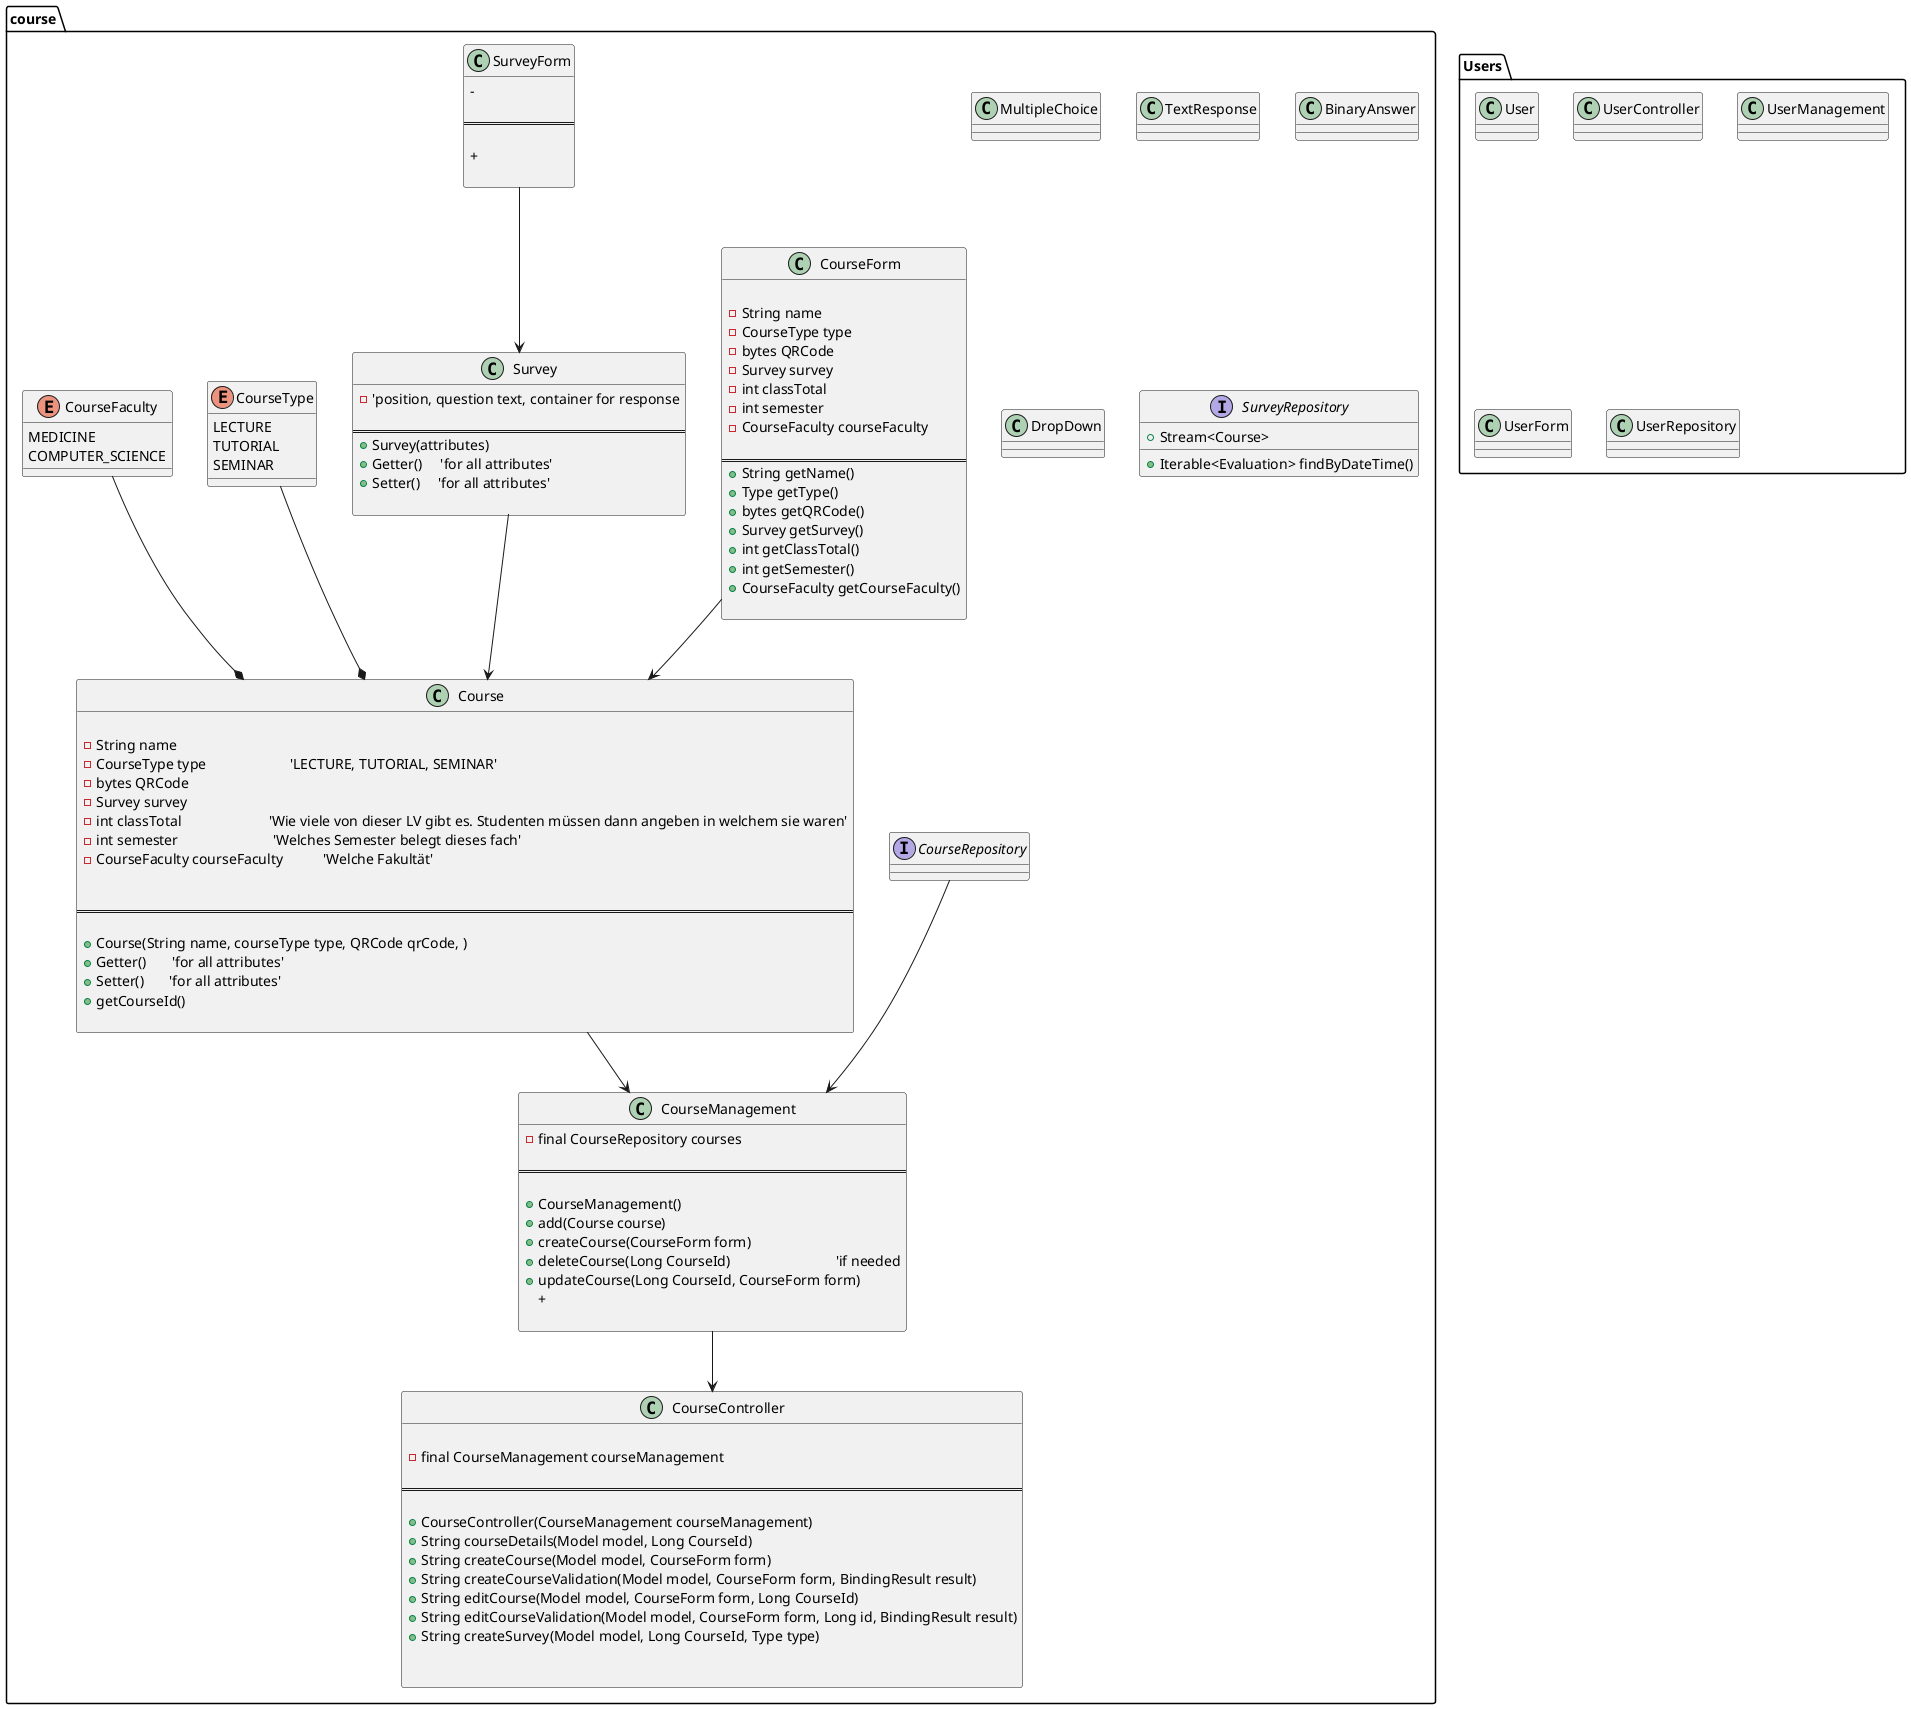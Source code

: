 
' -------------------------------------------- Questions and TO-DO ---------------------------------------------


'Find out how to randomise id's in spring and have them be alphanumerical'

'Have to think about how we stucture courses. Course is a concrete instance of either Tut, VL or Sem, so there has to
'be a level above. What is level above called, is this a seperate package?

'Should Course and Survey be in seperate Packages?'

'Müssen wir das Jahr abspecihern, damit ein kurs im nächsten jahr wieder unter dem gleichen namen erstellt werden kann
'Weil eigentlich darf es im gleichen Jahr/Sem nicht zweimal das gleiche fach geben...'

' --------------------------------------------------------------------------------------------------------------

@startuml qovaArchitecture 


package course{

    'Finalised'
    class Course{
        
        - String name
        - CourseType type                       'LECTURE, TUTORIAL, SEMINAR'
        - bytes QRCode
        - Survey survey
        - int classTotal                        'Wie viele von dieser LV gibt es. Studenten müssen dann angeben in welchem sie waren'
        - int semester                          'Welches Semester belegt dieses fach'
        - CourseFaculty courseFaculty           'Welche Fakultät'


        ' + Long UserId?                    Die würde dann beim erstellen mitgegeben werden, damit man dann einen kurs immer
        '                                   einen besitzer zuweisen kann. Weiß aber nicht wie das mit den schibole login dann 
        '                                   in der realität aussieht...
==

        'Constructor'
        + Course(String name, courseType type, QRCode qrCode, )
        + Getter()       'for all attributes' 
        + Setter()       'for all attributes' 
        + getCourseId()

    }




    'In Progress'
    class CourseController{
       
        - final CourseManagement courseManagement

==

            'Constructor'
        + CourseController(CourseManagement courseManagement) 
            'GetMapping method'
        + String courseDetails(Model model, Long CourseId)
            'GetMapping method'
        + String createCourse(Model model, CourseForm form)         
            'PostMapping method to verify user input'                            
        + String createCourseValidation(Model model, CourseForm form, BindingResult result)
            'GetMapping method'
        + String editCourse(Model model, CourseForm form, Long CourseId)
            'PostMapping method to validate user input'
        + String editCourseValidation(Model model, CourseForm form, Long id, BindingResult result)
            'GetMapping method. Survey wird allein anhand lehrveranstaltung kreiert. QR code übergibt nur 
            'course.
        +String createSurvey(Model model, Long CourseId, Type type)


    }




    'In Progress'
    class CourseManagement{
        - final CourseRepository courses

==

        + CourseManagement()
        + add(Course course)
        + createCourse(CourseForm form)
        + deleteCourse(Long CourseId)                             'if needed
        + updateCourse(Long CourseId, CourseForm form)
        + 

    }




    class CourseForm {
    
        - String name
        - CourseType type                       
        - bytes QRCode
        - Survey survey
        - int classTotal                        
        - int semester                          
        - CourseFaculty courseFaculty           

==
        + String getName()
        + Type getType()
        + bytes getQRCode()
        + Survey getSurvey()
        + int getClassTotal()
        + int getSemester()
        + CourseFaculty getCourseFaculty()

    }





    class Survey {
        -     'position, question text, container for response

==
        + Survey(attributes)
        + Getter()     'for all attributes'
        + Setter()     'for all attributes'

    }

    class SurveyForm {
        'todo'
        - 

==

        'todo'
        + 

    }




    class MultipleChoice {

    }

    class TextResponse{

    }

    class BinaryAnswer{

    }

    class DropDown{

    }





    interface CourseRepository {
        'if filtern is necessary, methods are added here' 
    }

    interface SurveyRepository {
        'All findBy methods are added here. Will have to see how they want this filtered
        
        + Stream<Course>
        + Iterable<Evaluation> findByDateTime()


    }









    enum CourseType {
        LECTURE
        TUTORIAL
        SEMINAR
        'comment'
    }

    enum CourseFaculty {
        MEDICINE
        COMPUTER_SCIENCE
        'usw.'
    }


    'Relations'
    CourseType --* Course
    CourseFaculty --* Course
    Course --> CourseManagement
    CourseRepository --> CourseManagement
    CourseManagement --> CourseController
    CourseForm --> Course

    Survey --> Course
    SurveyForm --> Survey


}


'User Package. Need to think about security and so forth
package Users{
    class User{

    }

    class UserController{

    }

    class UserManagement{

    }

    class UserForm{

    }

    class UserRepository{

    }
}

@enduml
